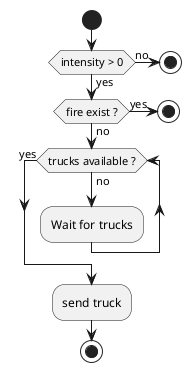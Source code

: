 @startuml activiteEM
start
if(intensity > 0) then (no)
    stop
else (yes)
    if(fire exist ?) then (yes)
        stop
    else (no)
        while(trucks available ?) is (no)
            :Wait for trucks;
        endwhile (yes)
    endif
endif
:send truck;
stop
@enduml